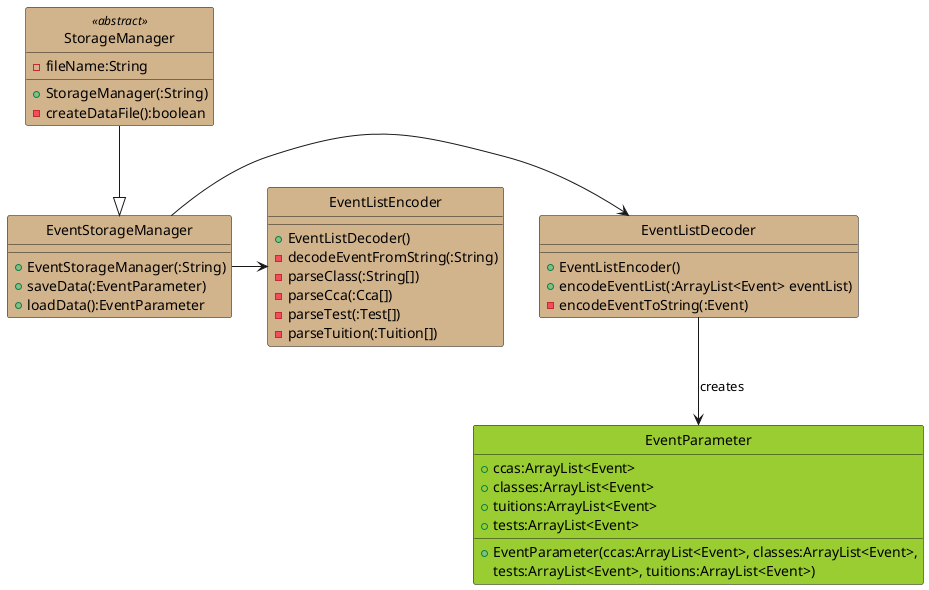 @startuml
hide circles

class StorageManager <<abstract>> #Tan {
    - fileName:String
    + StorageManager(:String)
    - createDataFile():boolean
}

class EventStorageManager #Tan {
    + EventStorageManager(:String)
    + saveData(:EventParameter)
    + loadData():EventParameter
}

StorageManager --|> EventStorageManager

class EventListDecoder #Tan {
    + EventListEncoder()
    + encodeEventList(:ArrayList<Event> eventList)
    - encodeEventToString(:Event)
}

EventStorageManager -> EventListDecoder

class EventListEncoder #Tan {
    + EventListDecoder()
    - decodeEventFromString(:String)
    - parseClass(:String[])
    - parseCca(:Cca[])
    - parseTest(:Test[])
    - parseTuition(:Tuition[])
}

EventStorageManager -> EventListEncoder

class EventParameter #YellowGreen {
    + ccas:ArrayList<Event>
    + classes:ArrayList<Event>
    + tuitions:ArrayList<Event>
    + tests:ArrayList<Event>
    + EventParameter(ccas:ArrayList<Event>, classes:ArrayList<Event>,
    tests:ArrayList<Event>, tuitions:ArrayList<Event>)
}

EventListDecoder --> EventParameter : creates

@enduml
